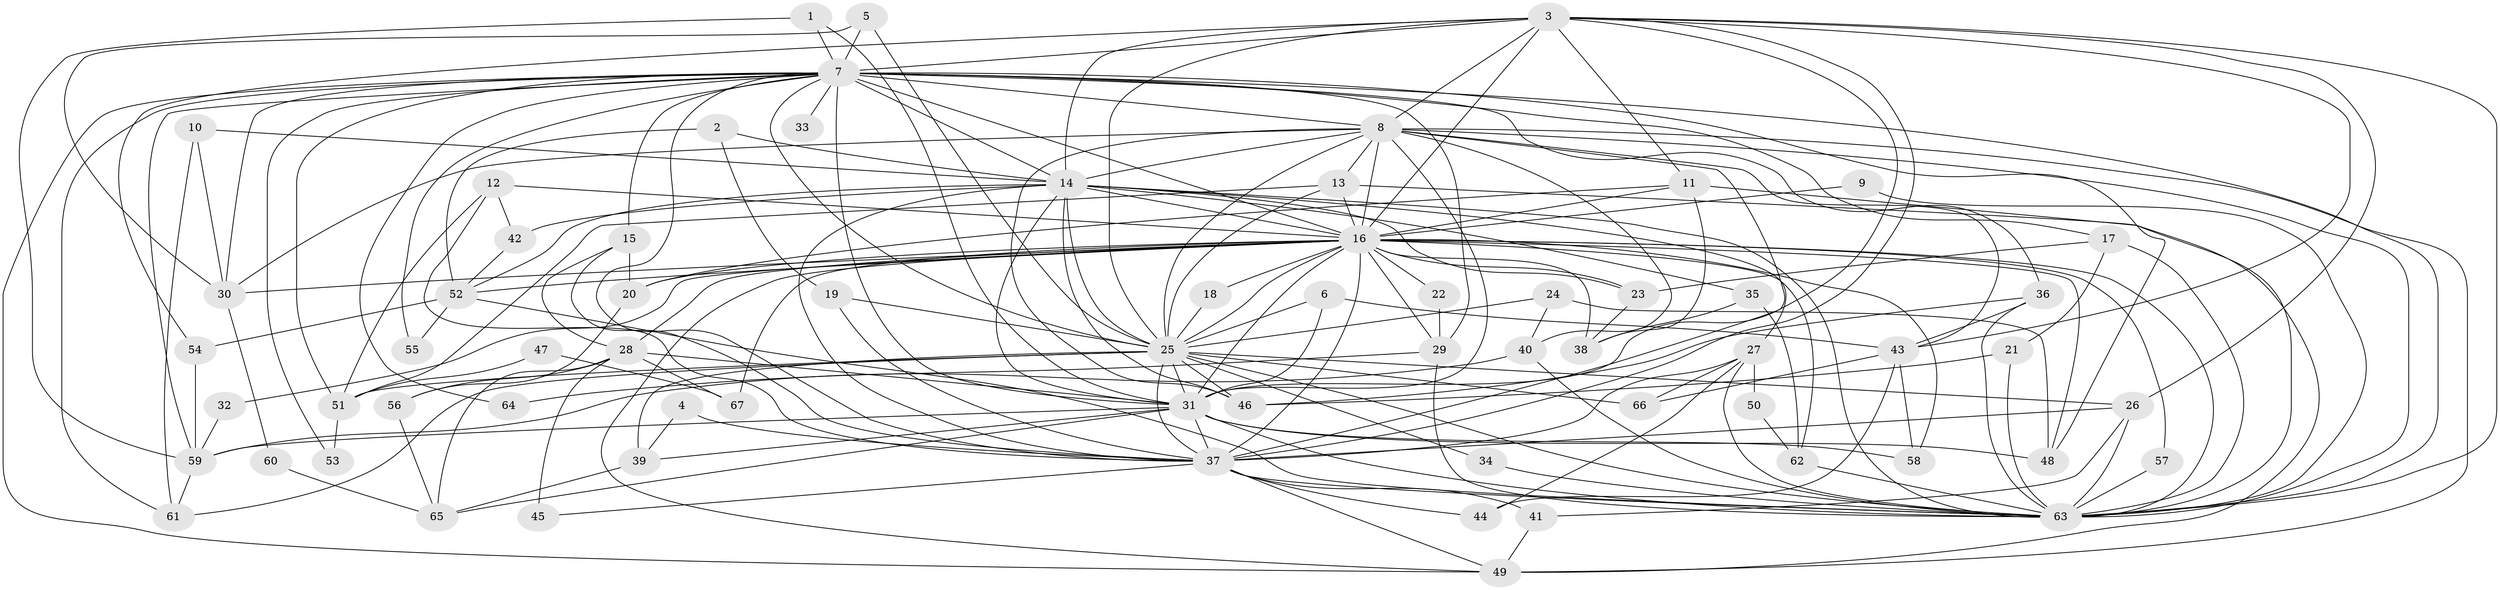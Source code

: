 // original degree distribution, {28: 0.007462686567164179, 25: 0.007462686567164179, 20: 0.007462686567164179, 21: 0.014925373134328358, 17: 0.007462686567164179, 22: 0.007462686567164179, 32: 0.007462686567164179, 27: 0.007462686567164179, 14: 0.007462686567164179, 4: 0.08208955223880597, 3: 0.21641791044776118, 6: 0.03731343283582089, 5: 0.05970149253731343, 2: 0.5074626865671642, 7: 0.014925373134328358, 8: 0.007462686567164179}
// Generated by graph-tools (version 1.1) at 2025/45/03/06/25 01:45:09]
// undirected, 67 vertices, 190 edges
graph export_dot {
graph [start="1"]
  node [color=gray90,style=filled];
  1;
  2;
  3;
  4;
  5;
  6;
  7;
  8;
  9;
  10;
  11;
  12;
  13;
  14;
  15;
  16;
  17;
  18;
  19;
  20;
  21;
  22;
  23;
  24;
  25;
  26;
  27;
  28;
  29;
  30;
  31;
  32;
  33;
  34;
  35;
  36;
  37;
  38;
  39;
  40;
  41;
  42;
  43;
  44;
  45;
  46;
  47;
  48;
  49;
  50;
  51;
  52;
  53;
  54;
  55;
  56;
  57;
  58;
  59;
  60;
  61;
  62;
  63;
  64;
  65;
  66;
  67;
  1 -- 7 [weight=1.0];
  1 -- 31 [weight=1.0];
  1 -- 59 [weight=1.0];
  2 -- 14 [weight=1.0];
  2 -- 19 [weight=1.0];
  2 -- 52 [weight=1.0];
  3 -- 7 [weight=1.0];
  3 -- 8 [weight=2.0];
  3 -- 11 [weight=1.0];
  3 -- 14 [weight=1.0];
  3 -- 16 [weight=2.0];
  3 -- 25 [weight=1.0];
  3 -- 26 [weight=1.0];
  3 -- 31 [weight=2.0];
  3 -- 37 [weight=1.0];
  3 -- 43 [weight=1.0];
  3 -- 54 [weight=1.0];
  3 -- 63 [weight=1.0];
  4 -- 37 [weight=1.0];
  4 -- 39 [weight=1.0];
  5 -- 7 [weight=1.0];
  5 -- 25 [weight=1.0];
  5 -- 30 [weight=1.0];
  6 -- 25 [weight=1.0];
  6 -- 31 [weight=1.0];
  6 -- 43 [weight=1.0];
  7 -- 8 [weight=2.0];
  7 -- 14 [weight=2.0];
  7 -- 15 [weight=1.0];
  7 -- 16 [weight=2.0];
  7 -- 17 [weight=1.0];
  7 -- 25 [weight=1.0];
  7 -- 29 [weight=2.0];
  7 -- 30 [weight=1.0];
  7 -- 31 [weight=2.0];
  7 -- 33 [weight=1.0];
  7 -- 36 [weight=2.0];
  7 -- 37 [weight=1.0];
  7 -- 48 [weight=1.0];
  7 -- 49 [weight=1.0];
  7 -- 51 [weight=1.0];
  7 -- 53 [weight=1.0];
  7 -- 55 [weight=1.0];
  7 -- 59 [weight=1.0];
  7 -- 61 [weight=1.0];
  7 -- 63 [weight=2.0];
  7 -- 64 [weight=1.0];
  8 -- 13 [weight=1.0];
  8 -- 14 [weight=1.0];
  8 -- 16 [weight=2.0];
  8 -- 25 [weight=1.0];
  8 -- 30 [weight=1.0];
  8 -- 31 [weight=1.0];
  8 -- 37 [weight=1.0];
  8 -- 40 [weight=1.0];
  8 -- 43 [weight=1.0];
  8 -- 46 [weight=1.0];
  8 -- 49 [weight=1.0];
  8 -- 63 [weight=1.0];
  9 -- 16 [weight=1.0];
  9 -- 63 [weight=2.0];
  10 -- 14 [weight=1.0];
  10 -- 30 [weight=1.0];
  10 -- 61 [weight=1.0];
  11 -- 16 [weight=1.0];
  11 -- 20 [weight=1.0];
  11 -- 38 [weight=1.0];
  11 -- 63 [weight=1.0];
  12 -- 16 [weight=1.0];
  12 -- 37 [weight=1.0];
  12 -- 42 [weight=1.0];
  12 -- 51 [weight=1.0];
  13 -- 16 [weight=1.0];
  13 -- 25 [weight=1.0];
  13 -- 49 [weight=1.0];
  13 -- 51 [weight=1.0];
  14 -- 16 [weight=2.0];
  14 -- 23 [weight=2.0];
  14 -- 25 [weight=1.0];
  14 -- 27 [weight=1.0];
  14 -- 31 [weight=1.0];
  14 -- 35 [weight=1.0];
  14 -- 37 [weight=1.0];
  14 -- 42 [weight=1.0];
  14 -- 46 [weight=1.0];
  14 -- 52 [weight=1.0];
  14 -- 63 [weight=1.0];
  15 -- 20 [weight=1.0];
  15 -- 28 [weight=1.0];
  15 -- 37 [weight=1.0];
  16 -- 18 [weight=1.0];
  16 -- 20 [weight=1.0];
  16 -- 22 [weight=1.0];
  16 -- 23 [weight=1.0];
  16 -- 25 [weight=2.0];
  16 -- 28 [weight=1.0];
  16 -- 29 [weight=1.0];
  16 -- 30 [weight=1.0];
  16 -- 31 [weight=2.0];
  16 -- 32 [weight=1.0];
  16 -- 37 [weight=2.0];
  16 -- 38 [weight=1.0];
  16 -- 48 [weight=2.0];
  16 -- 49 [weight=1.0];
  16 -- 52 [weight=2.0];
  16 -- 57 [weight=1.0];
  16 -- 58 [weight=1.0];
  16 -- 62 [weight=1.0];
  16 -- 63 [weight=4.0];
  16 -- 67 [weight=1.0];
  17 -- 21 [weight=1.0];
  17 -- 23 [weight=1.0];
  17 -- 63 [weight=1.0];
  18 -- 25 [weight=1.0];
  19 -- 25 [weight=1.0];
  19 -- 37 [weight=1.0];
  20 -- 56 [weight=1.0];
  21 -- 46 [weight=1.0];
  21 -- 63 [weight=1.0];
  22 -- 29 [weight=1.0];
  23 -- 38 [weight=1.0];
  24 -- 25 [weight=1.0];
  24 -- 40 [weight=1.0];
  24 -- 48 [weight=1.0];
  25 -- 26 [weight=1.0];
  25 -- 31 [weight=2.0];
  25 -- 34 [weight=1.0];
  25 -- 37 [weight=1.0];
  25 -- 39 [weight=3.0];
  25 -- 46 [weight=1.0];
  25 -- 51 [weight=1.0];
  25 -- 61 [weight=1.0];
  25 -- 63 [weight=1.0];
  25 -- 66 [weight=1.0];
  26 -- 37 [weight=1.0];
  26 -- 41 [weight=1.0];
  26 -- 63 [weight=1.0];
  27 -- 37 [weight=1.0];
  27 -- 44 [weight=1.0];
  27 -- 50 [weight=1.0];
  27 -- 63 [weight=1.0];
  27 -- 66 [weight=1.0];
  28 -- 31 [weight=2.0];
  28 -- 45 [weight=1.0];
  28 -- 56 [weight=1.0];
  28 -- 65 [weight=1.0];
  28 -- 67 [weight=1.0];
  29 -- 63 [weight=1.0];
  29 -- 64 [weight=1.0];
  30 -- 60 [weight=1.0];
  31 -- 37 [weight=1.0];
  31 -- 39 [weight=1.0];
  31 -- 48 [weight=1.0];
  31 -- 58 [weight=1.0];
  31 -- 59 [weight=1.0];
  31 -- 63 [weight=1.0];
  31 -- 65 [weight=1.0];
  32 -- 59 [weight=1.0];
  34 -- 63 [weight=1.0];
  35 -- 38 [weight=1.0];
  35 -- 62 [weight=1.0];
  36 -- 43 [weight=1.0];
  36 -- 46 [weight=1.0];
  36 -- 63 [weight=1.0];
  37 -- 41 [weight=1.0];
  37 -- 44 [weight=1.0];
  37 -- 45 [weight=1.0];
  37 -- 49 [weight=1.0];
  37 -- 63 [weight=3.0];
  39 -- 65 [weight=1.0];
  40 -- 59 [weight=1.0];
  40 -- 63 [weight=1.0];
  41 -- 49 [weight=1.0];
  42 -- 52 [weight=1.0];
  43 -- 44 [weight=1.0];
  43 -- 58 [weight=1.0];
  43 -- 66 [weight=1.0];
  47 -- 51 [weight=1.0];
  47 -- 67 [weight=1.0];
  50 -- 62 [weight=1.0];
  51 -- 53 [weight=1.0];
  52 -- 54 [weight=1.0];
  52 -- 55 [weight=1.0];
  52 -- 63 [weight=1.0];
  54 -- 59 [weight=1.0];
  56 -- 65 [weight=1.0];
  57 -- 63 [weight=1.0];
  59 -- 61 [weight=1.0];
  60 -- 65 [weight=1.0];
  62 -- 63 [weight=1.0];
}
